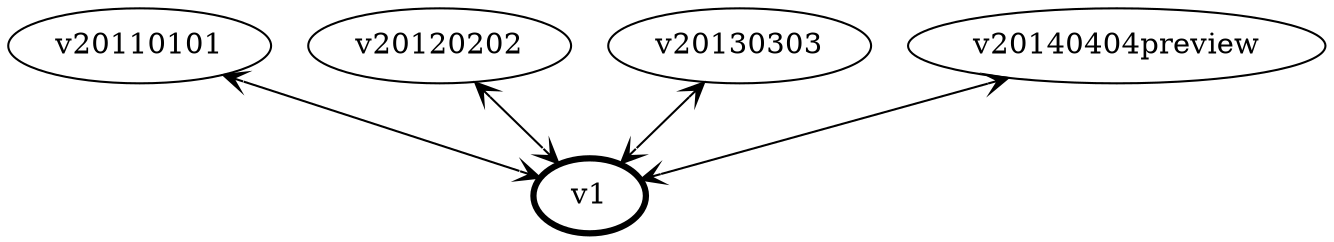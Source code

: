 graph G {
    subgraph apiVersions {
        rank=same;
        label="API Versions";
        labelloc=t

        node [shape=ellipse, group=api];
        v20110101;
        v20120202;
        v20130303;
        v20140404preview;
    }

    node [shape=ellipse, penwidth=3];
    v1;

    edge [arrowhead=vee, arrowtail=vee, dir=both];
    v20110101 -- v1;
    v20120202 -- v1;
    v20130303 -- v1;
    v20140404preview -- v1;
}
